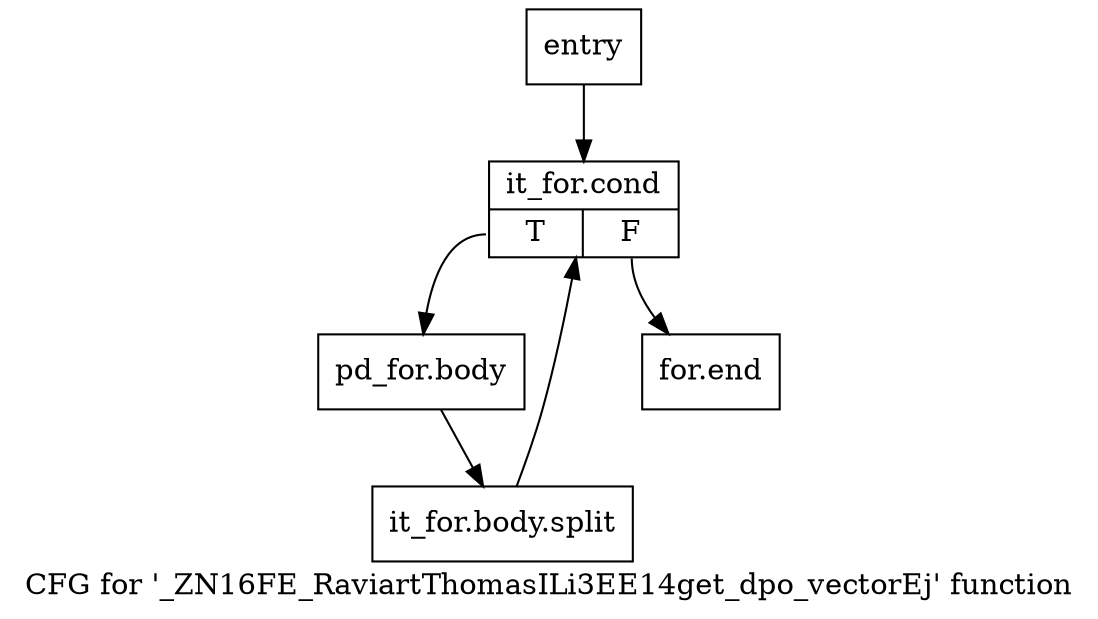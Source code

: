 digraph "CFG for '_ZN16FE_RaviartThomasILi3EE14get_dpo_vectorEj' function" {
	label="CFG for '_ZN16FE_RaviartThomasILi3EE14get_dpo_vectorEj' function";

	Node0x504d350 [shape=record,label="{entry}"];
	Node0x504d350 -> Node0x504d3a0;
	Node0x504d3a0 [shape=record,label="{it_for.cond|{<s0>T|<s1>F}}"];
	Node0x504d3a0:s0 -> Node0x504d3f0;
	Node0x504d3a0:s1 -> Node0x5057c00;
	Node0x504d3f0 [shape=record,label="{pd_for.body}"];
	Node0x504d3f0 -> Node0xa560480;
	Node0xa560480 [shape=record,label="{it_for.body.split}"];
	Node0xa560480 -> Node0x504d3a0;
	Node0x5057c00 [shape=record,label="{for.end}"];
}

